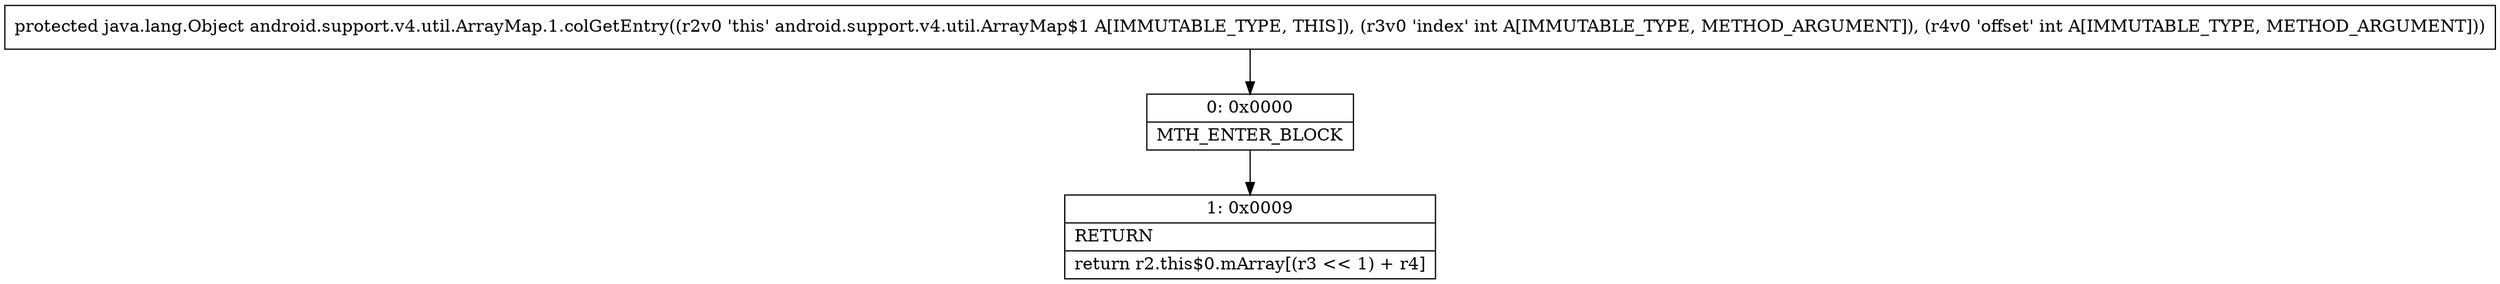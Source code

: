digraph "CFG forandroid.support.v4.util.ArrayMap.1.colGetEntry(II)Ljava\/lang\/Object;" {
Node_0 [shape=record,label="{0\:\ 0x0000|MTH_ENTER_BLOCK\l}"];
Node_1 [shape=record,label="{1\:\ 0x0009|RETURN\l|return r2.this$0.mArray[(r3 \<\< 1) + r4]\l}"];
MethodNode[shape=record,label="{protected java.lang.Object android.support.v4.util.ArrayMap.1.colGetEntry((r2v0 'this' android.support.v4.util.ArrayMap$1 A[IMMUTABLE_TYPE, THIS]), (r3v0 'index' int A[IMMUTABLE_TYPE, METHOD_ARGUMENT]), (r4v0 'offset' int A[IMMUTABLE_TYPE, METHOD_ARGUMENT])) }"];
MethodNode -> Node_0;
Node_0 -> Node_1;
}

